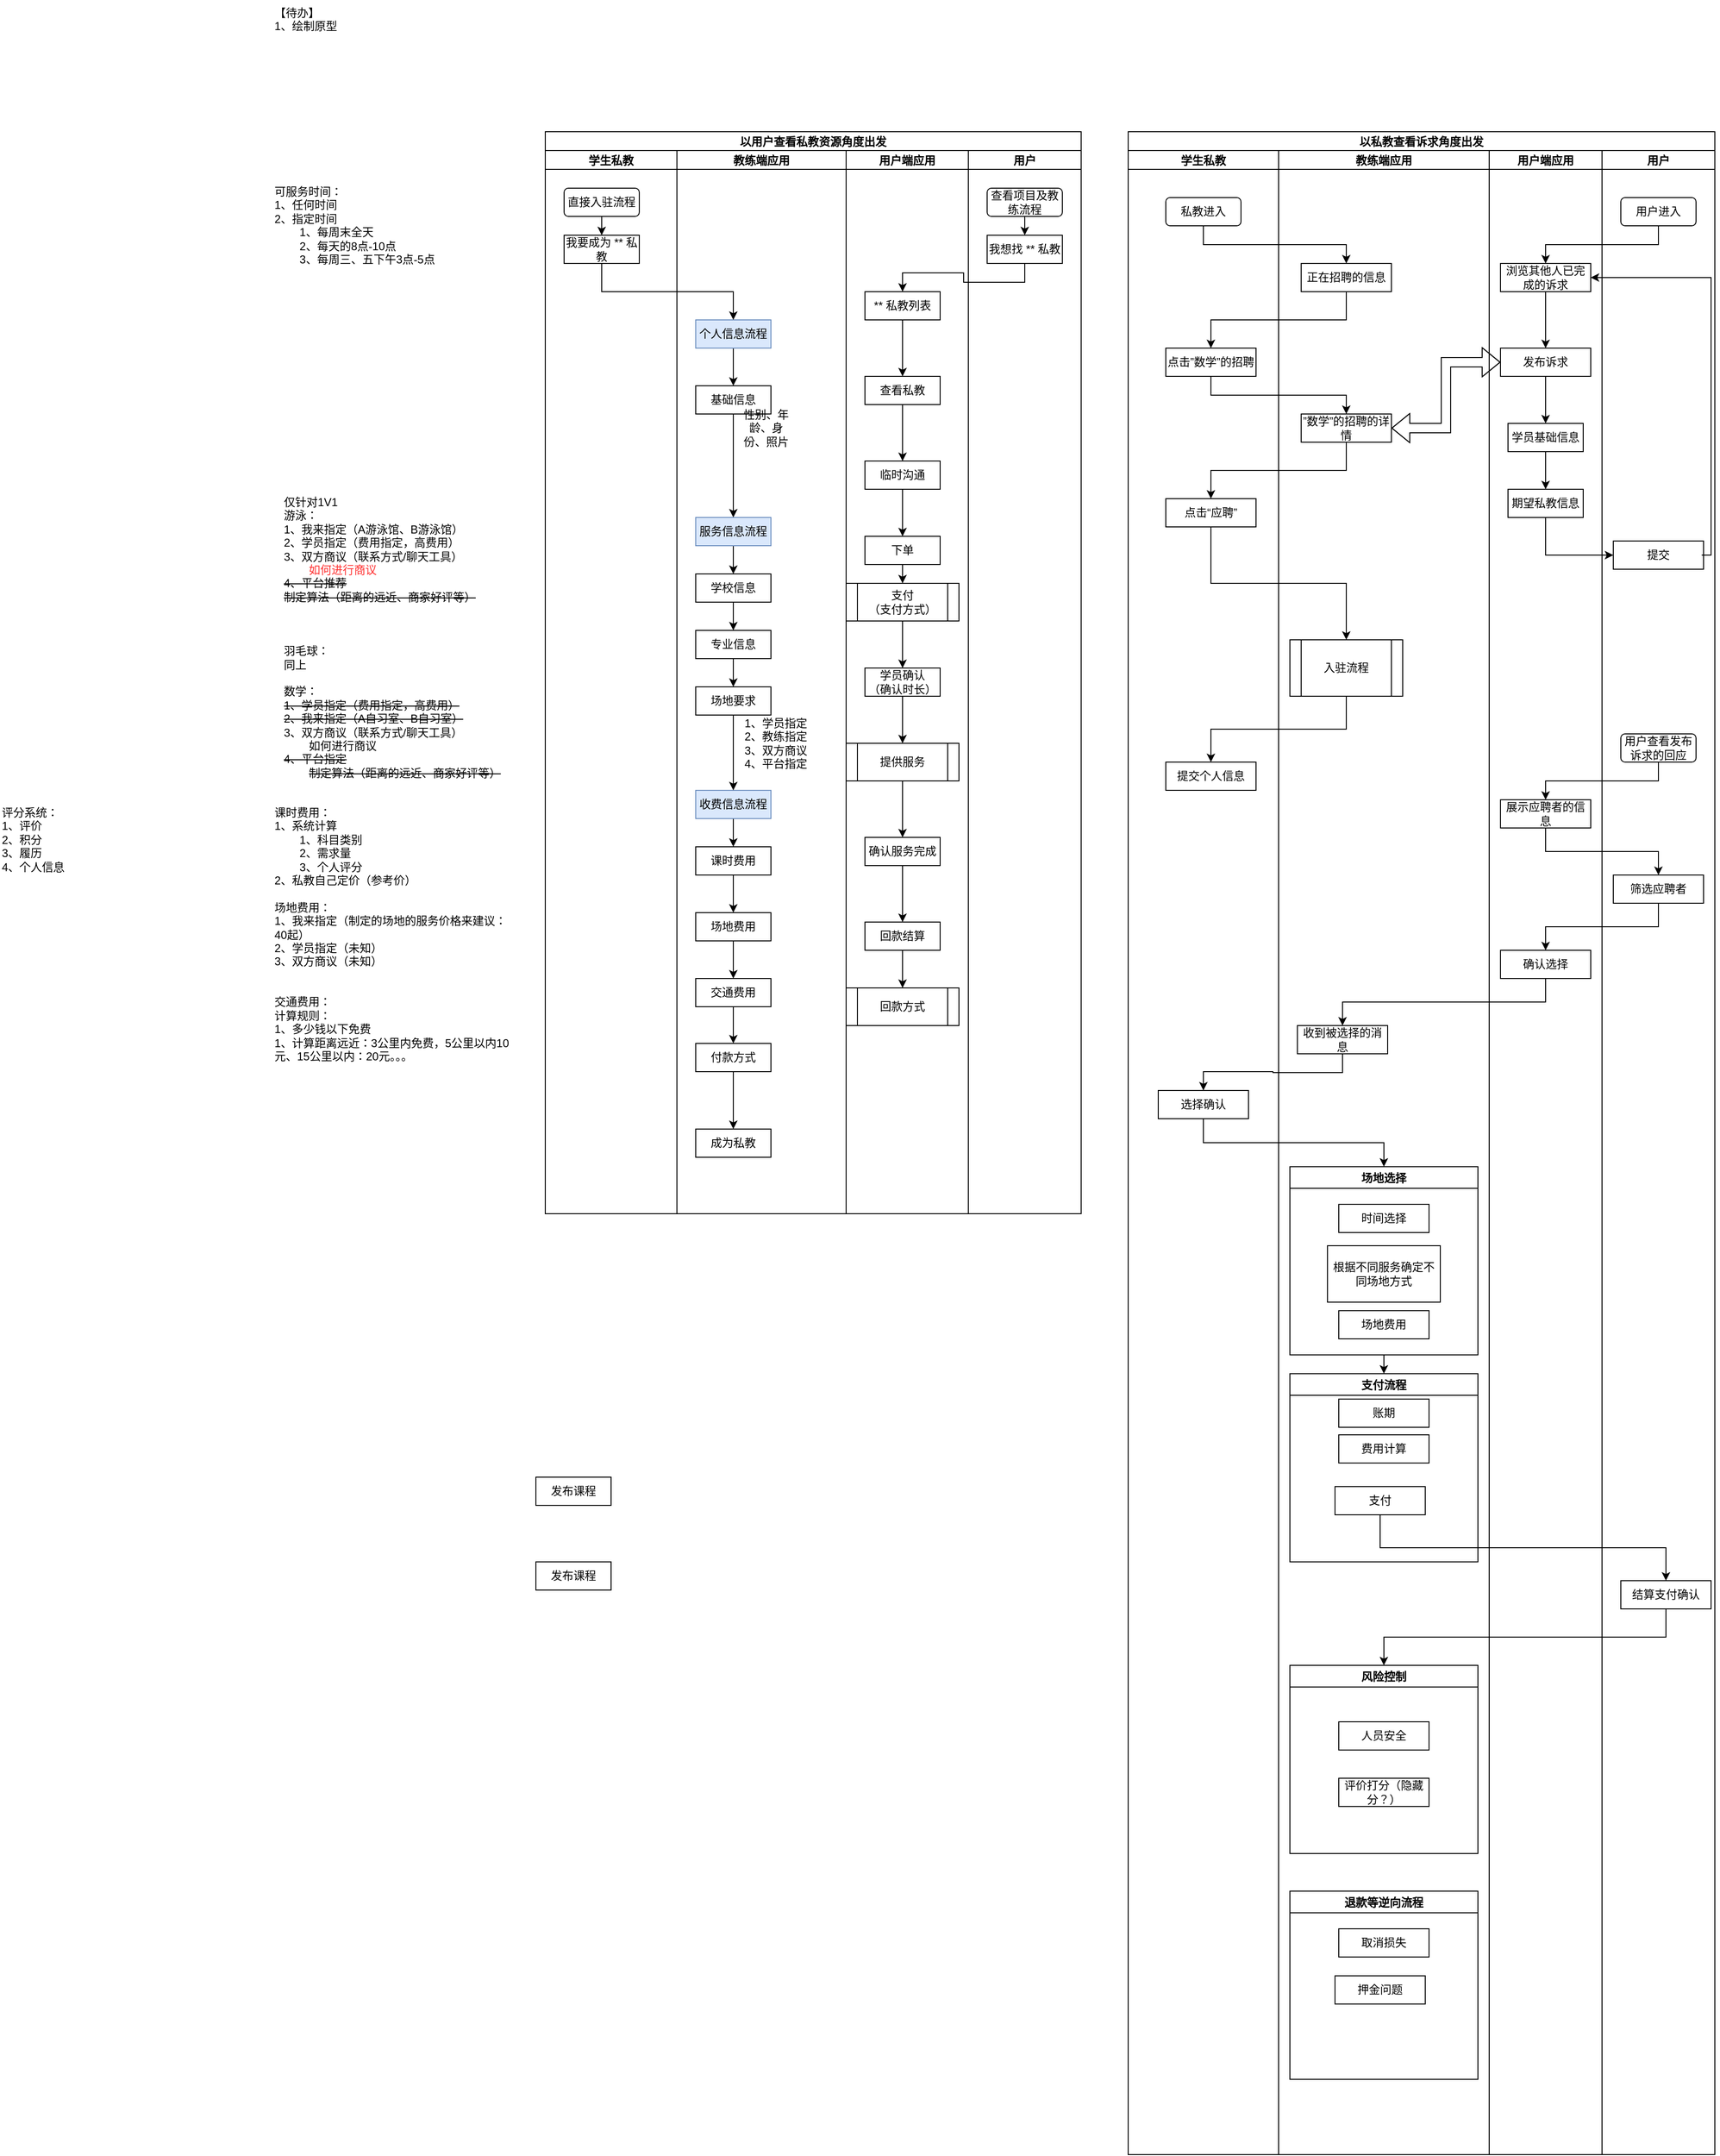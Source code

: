 <mxfile version="15.4.0" type="device"><diagram id="prtHgNgQTEPvFCAcTncT" name="Page-1"><mxGraphModel dx="2630" dy="764" grid="1" gridSize="10" guides="1" tooltips="1" connect="1" arrows="1" fold="1" page="1" pageScale="1" pageWidth="827" pageHeight="1169" math="0" shadow="0"><root><mxCell id="0"/><mxCell id="1" parent="0"/><mxCell id="fsNm3DDwCs6LQV1i3S73-1" value="以私教查看诉求角度出发" style="swimlane;childLayout=stackLayout;resizeParent=1;resizeParentMax=0;startSize=20;" parent="1" vertex="1"><mxGeometry x="30" y="150" width="624" height="2150" as="geometry"/></mxCell><mxCell id="fsNm3DDwCs6LQV1i3S73-2" value="学生私教" style="swimlane;startSize=20;" parent="fsNm3DDwCs6LQV1i3S73-1" vertex="1"><mxGeometry y="20" width="160" height="2130" as="geometry"/></mxCell><mxCell id="fsNm3DDwCs6LQV1i3S73-6" value="私教进入" style="rounded=1;whiteSpace=wrap;html=1;" parent="fsNm3DDwCs6LQV1i3S73-2" vertex="1"><mxGeometry x="40" y="50" width="80" height="30" as="geometry"/></mxCell><mxCell id="fsNm3DDwCs6LQV1i3S73-9" value="点击”数学”的招聘" style="rounded=0;whiteSpace=wrap;html=1;" parent="fsNm3DDwCs6LQV1i3S73-2" vertex="1"><mxGeometry x="40" y="210" width="96" height="30" as="geometry"/></mxCell><mxCell id="fsNm3DDwCs6LQV1i3S73-11" value="点击“应聘”" style="rounded=0;whiteSpace=wrap;html=1;" parent="fsNm3DDwCs6LQV1i3S73-2" vertex="1"><mxGeometry x="40" y="370" width="96" height="30" as="geometry"/></mxCell><mxCell id="fsNm3DDwCs6LQV1i3S73-64" value="选择确认" style="rounded=0;whiteSpace=wrap;html=1;" parent="fsNm3DDwCs6LQV1i3S73-2" vertex="1"><mxGeometry x="32" y="999" width="96" height="30" as="geometry"/></mxCell><mxCell id="fsNm3DDwCs6LQV1i3S73-18" value="提交个人信息" style="rounded=0;whiteSpace=wrap;html=1;" parent="fsNm3DDwCs6LQV1i3S73-2" vertex="1"><mxGeometry x="40" y="650" width="96" height="30" as="geometry"/></mxCell><mxCell id="fsNm3DDwCs6LQV1i3S73-3" value="教练端应用" style="swimlane;startSize=20;" parent="fsNm3DDwCs6LQV1i3S73-1" vertex="1"><mxGeometry x="160" y="20" width="224" height="2130" as="geometry"/></mxCell><mxCell id="fsNm3DDwCs6LQV1i3S73-7" value="正在招聘的信息" style="rounded=0;whiteSpace=wrap;html=1;" parent="fsNm3DDwCs6LQV1i3S73-3" vertex="1"><mxGeometry x="24" y="120" width="96" height="30" as="geometry"/></mxCell><mxCell id="fsNm3DDwCs6LQV1i3S73-10" value="”数学”的招聘的详情" style="rounded=0;whiteSpace=wrap;html=1;" parent="fsNm3DDwCs6LQV1i3S73-3" vertex="1"><mxGeometry x="24" y="280" width="96" height="30" as="geometry"/></mxCell><mxCell id="fsNm3DDwCs6LQV1i3S73-63" value="收到被选择的消息" style="rounded=0;whiteSpace=wrap;html=1;" parent="fsNm3DDwCs6LQV1i3S73-3" vertex="1"><mxGeometry x="20" y="930" width="96" height="30" as="geometry"/></mxCell><mxCell id="fsNm3DDwCs6LQV1i3S73-70" value="场地选择" style="swimlane;" parent="fsNm3DDwCs6LQV1i3S73-3" vertex="1"><mxGeometry x="12" y="1080" width="200" height="200" as="geometry"/></mxCell><mxCell id="fsNm3DDwCs6LQV1i3S73-76" value="根据不同服务确定不同场地方式" style="rounded=0;whiteSpace=wrap;html=1;" parent="fsNm3DDwCs6LQV1i3S73-70" vertex="1"><mxGeometry x="40" y="84" width="120" height="60" as="geometry"/></mxCell><mxCell id="fsNm3DDwCs6LQV1i3S73-73" value="场地费用" style="rounded=0;whiteSpace=wrap;html=1;" parent="fsNm3DDwCs6LQV1i3S73-70" vertex="1"><mxGeometry x="52" y="153" width="96" height="30" as="geometry"/></mxCell><mxCell id="fsNm3DDwCs6LQV1i3S73-78" value="时间选择" style="rounded=0;whiteSpace=wrap;html=1;" parent="fsNm3DDwCs6LQV1i3S73-70" vertex="1"><mxGeometry x="52" y="40" width="96" height="30" as="geometry"/></mxCell><mxCell id="fsNm3DDwCs6LQV1i3S73-72" value="支付流程" style="swimlane;" parent="fsNm3DDwCs6LQV1i3S73-3" vertex="1"><mxGeometry x="12" y="1300" width="200" height="200" as="geometry"/></mxCell><mxCell id="fsNm3DDwCs6LQV1i3S73-74" value="费用计算" style="rounded=0;whiteSpace=wrap;html=1;" parent="fsNm3DDwCs6LQV1i3S73-72" vertex="1"><mxGeometry x="52" y="65" width="96" height="30" as="geometry"/></mxCell><mxCell id="fsNm3DDwCs6LQV1i3S73-75" value="支付" style="rounded=0;whiteSpace=wrap;html=1;" parent="fsNm3DDwCs6LQV1i3S73-72" vertex="1"><mxGeometry x="48" y="120" width="96" height="30" as="geometry"/></mxCell><mxCell id="fsNm3DDwCs6LQV1i3S73-93" value="账期" style="rounded=0;whiteSpace=wrap;html=1;" parent="fsNm3DDwCs6LQV1i3S73-72" vertex="1"><mxGeometry x="52" y="27" width="96" height="30" as="geometry"/></mxCell><mxCell id="fsNm3DDwCs6LQV1i3S73-77" style="edgeStyle=orthogonalEdgeStyle;rounded=0;orthogonalLoop=1;jettySize=auto;html=1;entryX=0.5;entryY=0;entryDx=0;entryDy=0;" parent="fsNm3DDwCs6LQV1i3S73-3" target="fsNm3DDwCs6LQV1i3S73-72" edge="1"><mxGeometry relative="1" as="geometry"><mxPoint x="112" y="1280" as="sourcePoint"/></mxGeometry></mxCell><mxCell id="fsNm3DDwCs6LQV1i3S73-84" value="风险控制" style="swimlane;" parent="fsNm3DDwCs6LQV1i3S73-3" vertex="1"><mxGeometry x="12" y="1610" width="200" height="200" as="geometry"/></mxCell><mxCell id="fsNm3DDwCs6LQV1i3S73-85" value="人员安全" style="rounded=0;whiteSpace=wrap;html=1;" parent="fsNm3DDwCs6LQV1i3S73-84" vertex="1"><mxGeometry x="52" y="60" width="96" height="30" as="geometry"/></mxCell><mxCell id="fsNm3DDwCs6LQV1i3S73-80" value="评价打分（隐藏分？）" style="rounded=0;whiteSpace=wrap;html=1;" parent="fsNm3DDwCs6LQV1i3S73-84" vertex="1"><mxGeometry x="52" y="120" width="96" height="30" as="geometry"/></mxCell><mxCell id="fsNm3DDwCs6LQV1i3S73-87" value="退款等逆向流程" style="swimlane;" parent="fsNm3DDwCs6LQV1i3S73-3" vertex="1"><mxGeometry x="12" y="1850" width="200" height="200" as="geometry"/></mxCell><mxCell id="fsNm3DDwCs6LQV1i3S73-90" value="取消损失" style="rounded=0;whiteSpace=wrap;html=1;" parent="fsNm3DDwCs6LQV1i3S73-87" vertex="1"><mxGeometry x="52" y="40" width="96" height="30" as="geometry"/></mxCell><mxCell id="fsNm3DDwCs6LQV1i3S73-91" value="押金问题" style="rounded=0;whiteSpace=wrap;html=1;" parent="fsNm3DDwCs6LQV1i3S73-87" vertex="1"><mxGeometry x="48" y="90" width="96" height="30" as="geometry"/></mxCell><mxCell id="7OWxMOtbnynMQ3dh2gZX-1" value="入驻流程" style="shape=process;whiteSpace=wrap;html=1;backgroundOutline=1;" parent="fsNm3DDwCs6LQV1i3S73-3" vertex="1"><mxGeometry x="12" y="520" width="120" height="60" as="geometry"/></mxCell><mxCell id="fsNm3DDwCs6LQV1i3S73-4" value="用户端应用" style="swimlane;startSize=20;" parent="fsNm3DDwCs6LQV1i3S73-1" vertex="1"><mxGeometry x="384" y="20" width="120" height="2130" as="geometry"/></mxCell><mxCell id="fsNm3DDwCs6LQV1i3S73-49" style="edgeStyle=orthogonalEdgeStyle;rounded=0;orthogonalLoop=1;jettySize=auto;html=1;exitX=0.5;exitY=1;exitDx=0;exitDy=0;entryX=0.5;entryY=0;entryDx=0;entryDy=0;" parent="fsNm3DDwCs6LQV1i3S73-4" source="fsNm3DDwCs6LQV1i3S73-23" target="fsNm3DDwCs6LQV1i3S73-48" edge="1"><mxGeometry relative="1" as="geometry"/></mxCell><mxCell id="fsNm3DDwCs6LQV1i3S73-23" value="浏览其他人已完成的诉求" style="rounded=0;whiteSpace=wrap;html=1;" parent="fsNm3DDwCs6LQV1i3S73-4" vertex="1"><mxGeometry x="12" y="120" width="96" height="30" as="geometry"/></mxCell><mxCell id="fsNm3DDwCs6LQV1i3S73-51" style="edgeStyle=orthogonalEdgeStyle;rounded=0;orthogonalLoop=1;jettySize=auto;html=1;exitX=0.5;exitY=1;exitDx=0;exitDy=0;entryX=0.5;entryY=0;entryDx=0;entryDy=0;" parent="fsNm3DDwCs6LQV1i3S73-4" source="fsNm3DDwCs6LQV1i3S73-48" edge="1"><mxGeometry relative="1" as="geometry"><mxPoint x="60" y="290" as="targetPoint"/></mxGeometry></mxCell><mxCell id="fsNm3DDwCs6LQV1i3S73-48" value="发布诉求" style="rounded=0;whiteSpace=wrap;html=1;" parent="fsNm3DDwCs6LQV1i3S73-4" vertex="1"><mxGeometry x="12" y="210" width="96" height="30" as="geometry"/></mxCell><mxCell id="fsNm3DDwCs6LQV1i3S73-59" value="展示应聘者的信息" style="rounded=0;whiteSpace=wrap;html=1;" parent="fsNm3DDwCs6LQV1i3S73-4" vertex="1"><mxGeometry x="12" y="690" width="96" height="30" as="geometry"/></mxCell><mxCell id="fsNm3DDwCs6LQV1i3S73-62" value="确认选择" style="rounded=0;whiteSpace=wrap;html=1;" parent="fsNm3DDwCs6LQV1i3S73-4" vertex="1"><mxGeometry x="12" y="850" width="96" height="30" as="geometry"/></mxCell><mxCell id="7OWxMOtbnynMQ3dh2gZX-72" style="edgeStyle=orthogonalEdgeStyle;rounded=0;orthogonalLoop=1;jettySize=auto;html=1;exitX=0.5;exitY=1;exitDx=0;exitDy=0;entryX=0.5;entryY=0;entryDx=0;entryDy=0;" parent="fsNm3DDwCs6LQV1i3S73-4" source="7OWxMOtbnynMQ3dh2gZX-70" target="7OWxMOtbnynMQ3dh2gZX-71" edge="1"><mxGeometry relative="1" as="geometry"/></mxCell><mxCell id="7OWxMOtbnynMQ3dh2gZX-70" value="学员基础信息" style="rounded=0;whiteSpace=wrap;html=1;" parent="fsNm3DDwCs6LQV1i3S73-4" vertex="1"><mxGeometry x="20" y="290" width="80" height="30" as="geometry"/></mxCell><mxCell id="7OWxMOtbnynMQ3dh2gZX-71" value="期望私教信息" style="rounded=0;whiteSpace=wrap;html=1;" parent="fsNm3DDwCs6LQV1i3S73-4" vertex="1"><mxGeometry x="20" y="360" width="80" height="30" as="geometry"/></mxCell><mxCell id="fsNm3DDwCs6LQV1i3S73-5" value="用户" style="swimlane;startSize=20;" parent="fsNm3DDwCs6LQV1i3S73-1" vertex="1"><mxGeometry x="504" y="20" width="120" height="2130" as="geometry"/></mxCell><mxCell id="fsNm3DDwCs6LQV1i3S73-21" value="用户进入" style="rounded=1;whiteSpace=wrap;html=1;" parent="fsNm3DDwCs6LQV1i3S73-5" vertex="1"><mxGeometry x="20" y="50" width="80" height="30" as="geometry"/></mxCell><mxCell id="fsNm3DDwCs6LQV1i3S73-52" value="提交" style="rounded=0;whiteSpace=wrap;html=1;" parent="fsNm3DDwCs6LQV1i3S73-5" vertex="1"><mxGeometry x="12" y="415" width="96" height="30" as="geometry"/></mxCell><mxCell id="fsNm3DDwCs6LQV1i3S73-58" value="用户查看发布诉求的回应" style="rounded=1;whiteSpace=wrap;html=1;" parent="fsNm3DDwCs6LQV1i3S73-5" vertex="1"><mxGeometry x="20" y="620" width="80" height="30" as="geometry"/></mxCell><mxCell id="fsNm3DDwCs6LQV1i3S73-61" value="筛选应聘者" style="rounded=0;whiteSpace=wrap;html=1;" parent="fsNm3DDwCs6LQV1i3S73-5" vertex="1"><mxGeometry x="12" y="770" width="96" height="30" as="geometry"/></mxCell><mxCell id="fsNm3DDwCs6LQV1i3S73-79" value="结算支付确认" style="rounded=0;whiteSpace=wrap;html=1;" parent="fsNm3DDwCs6LQV1i3S73-5" vertex="1"><mxGeometry x="20" y="1520" width="96" height="30" as="geometry"/></mxCell><mxCell id="fsNm3DDwCs6LQV1i3S73-8" style="edgeStyle=orthogonalEdgeStyle;rounded=0;orthogonalLoop=1;jettySize=auto;html=1;exitX=0.5;exitY=1;exitDx=0;exitDy=0;entryX=0.5;entryY=0;entryDx=0;entryDy=0;" parent="fsNm3DDwCs6LQV1i3S73-1" source="fsNm3DDwCs6LQV1i3S73-6" target="fsNm3DDwCs6LQV1i3S73-7" edge="1"><mxGeometry relative="1" as="geometry"/></mxCell><mxCell id="fsNm3DDwCs6LQV1i3S73-12" style="edgeStyle=orthogonalEdgeStyle;rounded=0;orthogonalLoop=1;jettySize=auto;html=1;exitX=0.5;exitY=1;exitDx=0;exitDy=0;" parent="fsNm3DDwCs6LQV1i3S73-1" source="fsNm3DDwCs6LQV1i3S73-7" target="fsNm3DDwCs6LQV1i3S73-9" edge="1"><mxGeometry relative="1" as="geometry"/></mxCell><mxCell id="fsNm3DDwCs6LQV1i3S73-13" style="edgeStyle=orthogonalEdgeStyle;rounded=0;orthogonalLoop=1;jettySize=auto;html=1;exitX=0.5;exitY=1;exitDx=0;exitDy=0;" parent="fsNm3DDwCs6LQV1i3S73-1" source="fsNm3DDwCs6LQV1i3S73-9" target="fsNm3DDwCs6LQV1i3S73-10" edge="1"><mxGeometry relative="1" as="geometry"/></mxCell><mxCell id="fsNm3DDwCs6LQV1i3S73-14" style="edgeStyle=orthogonalEdgeStyle;rounded=0;orthogonalLoop=1;jettySize=auto;html=1;exitX=0.5;exitY=1;exitDx=0;exitDy=0;entryX=0.5;entryY=0;entryDx=0;entryDy=0;" parent="fsNm3DDwCs6LQV1i3S73-1" source="fsNm3DDwCs6LQV1i3S73-10" target="fsNm3DDwCs6LQV1i3S73-11" edge="1"><mxGeometry relative="1" as="geometry"/></mxCell><mxCell id="fsNm3DDwCs6LQV1i3S73-16" style="edgeStyle=orthogonalEdgeStyle;rounded=0;orthogonalLoop=1;jettySize=auto;html=1;exitX=0.5;exitY=1;exitDx=0;exitDy=0;entryX=0.5;entryY=0;entryDx=0;entryDy=0;" parent="fsNm3DDwCs6LQV1i3S73-1" source="fsNm3DDwCs6LQV1i3S73-11" target="7OWxMOtbnynMQ3dh2gZX-1" edge="1"><mxGeometry relative="1" as="geometry"><mxPoint x="228" y="480" as="targetPoint"/></mxGeometry></mxCell><mxCell id="fsNm3DDwCs6LQV1i3S73-24" style="edgeStyle=orthogonalEdgeStyle;rounded=0;orthogonalLoop=1;jettySize=auto;html=1;exitX=0.5;exitY=1;exitDx=0;exitDy=0;" parent="fsNm3DDwCs6LQV1i3S73-1" source="fsNm3DDwCs6LQV1i3S73-21" target="fsNm3DDwCs6LQV1i3S73-23" edge="1"><mxGeometry relative="1" as="geometry"/></mxCell><mxCell id="fsNm3DDwCs6LQV1i3S73-54" style="edgeStyle=orthogonalEdgeStyle;rounded=0;orthogonalLoop=1;jettySize=auto;html=1;entryX=1;entryY=0.5;entryDx=0;entryDy=0;" parent="fsNm3DDwCs6LQV1i3S73-1" target="fsNm3DDwCs6LQV1i3S73-23" edge="1"><mxGeometry relative="1" as="geometry"><mxPoint x="460" y="270" as="targetPoint"/><Array as="points"><mxPoint x="620" y="450"/><mxPoint x="620" y="155"/></Array><mxPoint x="610" y="450" as="sourcePoint"/></mxGeometry></mxCell><mxCell id="fsNm3DDwCs6LQV1i3S73-57" value="" style="shape=flexArrow;endArrow=classic;startArrow=classic;html=1;rounded=0;edgeStyle=orthogonalEdgeStyle;exitX=1;exitY=0.5;exitDx=0;exitDy=0;entryX=0;entryY=0.5;entryDx=0;entryDy=0;" parent="fsNm3DDwCs6LQV1i3S73-1" source="fsNm3DDwCs6LQV1i3S73-10" target="fsNm3DDwCs6LQV1i3S73-48" edge="1"><mxGeometry width="100" height="100" relative="1" as="geometry"><mxPoint x="280" y="360" as="sourcePoint"/><mxPoint x="380" y="260" as="targetPoint"/></mxGeometry></mxCell><mxCell id="fsNm3DDwCs6LQV1i3S73-60" style="edgeStyle=orthogonalEdgeStyle;rounded=0;orthogonalLoop=1;jettySize=auto;html=1;exitX=0.5;exitY=1;exitDx=0;exitDy=0;" parent="fsNm3DDwCs6LQV1i3S73-1" source="fsNm3DDwCs6LQV1i3S73-58" target="fsNm3DDwCs6LQV1i3S73-59" edge="1"><mxGeometry relative="1" as="geometry"/></mxCell><mxCell id="fsNm3DDwCs6LQV1i3S73-65" style="edgeStyle=orthogonalEdgeStyle;rounded=0;orthogonalLoop=1;jettySize=auto;html=1;exitX=0.5;exitY=1;exitDx=0;exitDy=0;" parent="fsNm3DDwCs6LQV1i3S73-1" source="fsNm3DDwCs6LQV1i3S73-61" target="fsNm3DDwCs6LQV1i3S73-62" edge="1"><mxGeometry relative="1" as="geometry"/></mxCell><mxCell id="fsNm3DDwCs6LQV1i3S73-66" style="edgeStyle=orthogonalEdgeStyle;rounded=0;orthogonalLoop=1;jettySize=auto;html=1;exitX=0.5;exitY=1;exitDx=0;exitDy=0;" parent="fsNm3DDwCs6LQV1i3S73-1" source="fsNm3DDwCs6LQV1i3S73-62" target="fsNm3DDwCs6LQV1i3S73-63" edge="1"><mxGeometry relative="1" as="geometry"/></mxCell><mxCell id="fsNm3DDwCs6LQV1i3S73-67" style="edgeStyle=orthogonalEdgeStyle;rounded=0;orthogonalLoop=1;jettySize=auto;html=1;exitX=0.5;exitY=1;exitDx=0;exitDy=0;" parent="fsNm3DDwCs6LQV1i3S73-1" source="fsNm3DDwCs6LQV1i3S73-63" target="fsNm3DDwCs6LQV1i3S73-64" edge="1"><mxGeometry relative="1" as="geometry"/></mxCell><mxCell id="fsNm3DDwCs6LQV1i3S73-68" style="edgeStyle=orthogonalEdgeStyle;rounded=0;orthogonalLoop=1;jettySize=auto;html=1;exitX=0.5;exitY=1;exitDx=0;exitDy=0;" parent="fsNm3DDwCs6LQV1i3S73-1" source="fsNm3DDwCs6LQV1i3S73-59" target="fsNm3DDwCs6LQV1i3S73-61" edge="1"><mxGeometry relative="1" as="geometry"/></mxCell><mxCell id="fsNm3DDwCs6LQV1i3S73-71" style="edgeStyle=orthogonalEdgeStyle;rounded=0;orthogonalLoop=1;jettySize=auto;html=1;exitX=0.5;exitY=1;exitDx=0;exitDy=0;" parent="fsNm3DDwCs6LQV1i3S73-1" source="fsNm3DDwCs6LQV1i3S73-64" target="fsNm3DDwCs6LQV1i3S73-70" edge="1"><mxGeometry relative="1" as="geometry"/></mxCell><mxCell id="fsNm3DDwCs6LQV1i3S73-81" style="edgeStyle=orthogonalEdgeStyle;rounded=0;orthogonalLoop=1;jettySize=auto;html=1;exitX=0.5;exitY=1;exitDx=0;exitDy=0;" parent="fsNm3DDwCs6LQV1i3S73-1" source="fsNm3DDwCs6LQV1i3S73-75" target="fsNm3DDwCs6LQV1i3S73-79" edge="1"><mxGeometry relative="1" as="geometry"/></mxCell><mxCell id="fsNm3DDwCs6LQV1i3S73-82" style="edgeStyle=orthogonalEdgeStyle;rounded=0;orthogonalLoop=1;jettySize=auto;html=1;exitX=0.5;exitY=1;exitDx=0;exitDy=0;entryX=0.5;entryY=0;entryDx=0;entryDy=0;" parent="fsNm3DDwCs6LQV1i3S73-1" source="fsNm3DDwCs6LQV1i3S73-79" target="fsNm3DDwCs6LQV1i3S73-84" edge="1"><mxGeometry relative="1" as="geometry"/></mxCell><mxCell id="7OWxMOtbnynMQ3dh2gZX-2" style="edgeStyle=orthogonalEdgeStyle;rounded=0;orthogonalLoop=1;jettySize=auto;html=1;exitX=0.5;exitY=1;exitDx=0;exitDy=0;" parent="fsNm3DDwCs6LQV1i3S73-1" source="7OWxMOtbnynMQ3dh2gZX-1" target="fsNm3DDwCs6LQV1i3S73-18" edge="1"><mxGeometry relative="1" as="geometry"/></mxCell><mxCell id="7OWxMOtbnynMQ3dh2gZX-73" style="edgeStyle=orthogonalEdgeStyle;rounded=0;orthogonalLoop=1;jettySize=auto;html=1;exitX=0.5;exitY=1;exitDx=0;exitDy=0;entryX=0;entryY=0.5;entryDx=0;entryDy=0;" parent="fsNm3DDwCs6LQV1i3S73-1" source="7OWxMOtbnynMQ3dh2gZX-71" target="fsNm3DDwCs6LQV1i3S73-52" edge="1"><mxGeometry relative="1" as="geometry"/></mxCell><mxCell id="fsNm3DDwCs6LQV1i3S73-102" value="以用户查看私教资源角度出发" style="swimlane;childLayout=stackLayout;resizeParent=1;resizeParentMax=0;startSize=20;" parent="1" vertex="1"><mxGeometry x="-590" y="150" width="570" height="1150" as="geometry"/></mxCell><mxCell id="fsNm3DDwCs6LQV1i3S73-103" value="学生私教" style="swimlane;startSize=20;" parent="fsNm3DDwCs6LQV1i3S73-102" vertex="1"><mxGeometry y="20" width="140" height="1130" as="geometry"><mxRectangle y="20" width="30" height="2140" as="alternateBounds"/></mxGeometry></mxCell><mxCell id="7OWxMOtbnynMQ3dh2gZX-49" style="edgeStyle=orthogonalEdgeStyle;rounded=0;orthogonalLoop=1;jettySize=auto;html=1;exitX=0.5;exitY=1;exitDx=0;exitDy=0;entryX=0.5;entryY=0;entryDx=0;entryDy=0;" parent="fsNm3DDwCs6LQV1i3S73-103" source="fsNm3DDwCs6LQV1i3S73-107" target="7OWxMOtbnynMQ3dh2gZX-4" edge="1"><mxGeometry relative="1" as="geometry"/></mxCell><mxCell id="fsNm3DDwCs6LQV1i3S73-107" value="直接入驻流程" style="rounded=1;whiteSpace=wrap;html=1;" parent="fsNm3DDwCs6LQV1i3S73-103" vertex="1"><mxGeometry x="20" y="40" width="80" height="30" as="geometry"/></mxCell><mxCell id="7OWxMOtbnynMQ3dh2gZX-4" value="我要成为 ** 私教" style="rounded=0;whiteSpace=wrap;html=1;" parent="fsNm3DDwCs6LQV1i3S73-103" vertex="1"><mxGeometry x="20" y="90" width="80" height="30" as="geometry"/></mxCell><mxCell id="fsNm3DDwCs6LQV1i3S73-104" value="教练端应用" style="swimlane;startSize=20;" parent="fsNm3DDwCs6LQV1i3S73-102" vertex="1"><mxGeometry x="140" y="20" width="180" height="1130" as="geometry"><mxRectangle x="140" y="20" width="30" height="2140" as="alternateBounds"/></mxGeometry></mxCell><mxCell id="7OWxMOtbnynMQ3dh2gZX-51" style="edgeStyle=orthogonalEdgeStyle;rounded=0;orthogonalLoop=1;jettySize=auto;html=1;exitX=0.5;exitY=1;exitDx=0;exitDy=0;entryX=0.5;entryY=0;entryDx=0;entryDy=0;" parent="fsNm3DDwCs6LQV1i3S73-104" source="7OWxMOtbnynMQ3dh2gZX-5" target="7OWxMOtbnynMQ3dh2gZX-32" edge="1"><mxGeometry relative="1" as="geometry"/></mxCell><mxCell id="7OWxMOtbnynMQ3dh2gZX-5" value="个人信息流程" style="rounded=0;whiteSpace=wrap;html=1;fillColor=#dae8fc;strokeColor=#6c8ebf;" parent="fsNm3DDwCs6LQV1i3S73-104" vertex="1"><mxGeometry x="20" y="180" width="80" height="30" as="geometry"/></mxCell><mxCell id="7OWxMOtbnynMQ3dh2gZX-57" style="edgeStyle=orthogonalEdgeStyle;rounded=0;orthogonalLoop=1;jettySize=auto;html=1;exitX=0.5;exitY=1;exitDx=0;exitDy=0;" parent="fsNm3DDwCs6LQV1i3S73-104" source="7OWxMOtbnynMQ3dh2gZX-7" target="7OWxMOtbnynMQ3dh2gZX-41" edge="1"><mxGeometry relative="1" as="geometry"/></mxCell><mxCell id="7OWxMOtbnynMQ3dh2gZX-7" value="收费信息流程" style="rounded=0;whiteSpace=wrap;html=1;fillColor=#dae8fc;strokeColor=#6c8ebf;" parent="fsNm3DDwCs6LQV1i3S73-104" vertex="1"><mxGeometry x="20" y="680" width="80" height="30" as="geometry"/></mxCell><mxCell id="7OWxMOtbnynMQ3dh2gZX-52" style="edgeStyle=orthogonalEdgeStyle;rounded=0;orthogonalLoop=1;jettySize=auto;html=1;exitX=0.5;exitY=1;exitDx=0;exitDy=0;" parent="fsNm3DDwCs6LQV1i3S73-104" source="7OWxMOtbnynMQ3dh2gZX-32" target="7OWxMOtbnynMQ3dh2gZX-35" edge="1"><mxGeometry relative="1" as="geometry"/></mxCell><mxCell id="7OWxMOtbnynMQ3dh2gZX-32" value="基础信息" style="rounded=0;whiteSpace=wrap;html=1;" parent="fsNm3DDwCs6LQV1i3S73-104" vertex="1"><mxGeometry x="20" y="250" width="80" height="30" as="geometry"/></mxCell><mxCell id="7OWxMOtbnynMQ3dh2gZX-53" value="" style="edgeStyle=orthogonalEdgeStyle;rounded=0;orthogonalLoop=1;jettySize=auto;html=1;entryX=0.5;entryY=0;entryDx=0;entryDy=0;" parent="fsNm3DDwCs6LQV1i3S73-104" source="7OWxMOtbnynMQ3dh2gZX-35" target="7OWxMOtbnynMQ3dh2gZX-36" edge="1"><mxGeometry relative="1" as="geometry"/></mxCell><mxCell id="7OWxMOtbnynMQ3dh2gZX-35" value="服务信息流程" style="rounded=0;whiteSpace=wrap;html=1;fillColor=#dae8fc;strokeColor=#6c8ebf;" parent="fsNm3DDwCs6LQV1i3S73-104" vertex="1"><mxGeometry x="20" y="390" width="80" height="30" as="geometry"/></mxCell><mxCell id="7OWxMOtbnynMQ3dh2gZX-54" style="edgeStyle=orthogonalEdgeStyle;rounded=0;orthogonalLoop=1;jettySize=auto;html=1;exitX=0.5;exitY=1;exitDx=0;exitDy=0;entryX=0.5;entryY=0;entryDx=0;entryDy=0;" parent="fsNm3DDwCs6LQV1i3S73-104" source="7OWxMOtbnynMQ3dh2gZX-36" target="7OWxMOtbnynMQ3dh2gZX-37" edge="1"><mxGeometry relative="1" as="geometry"/></mxCell><mxCell id="7OWxMOtbnynMQ3dh2gZX-36" value="学校信息" style="rounded=0;whiteSpace=wrap;html=1;" parent="fsNm3DDwCs6LQV1i3S73-104" vertex="1"><mxGeometry x="20" y="450" width="80" height="30" as="geometry"/></mxCell><mxCell id="7OWxMOtbnynMQ3dh2gZX-55" style="edgeStyle=orthogonalEdgeStyle;rounded=0;orthogonalLoop=1;jettySize=auto;html=1;exitX=0.5;exitY=1;exitDx=0;exitDy=0;" parent="fsNm3DDwCs6LQV1i3S73-104" source="7OWxMOtbnynMQ3dh2gZX-37" target="7OWxMOtbnynMQ3dh2gZX-38" edge="1"><mxGeometry relative="1" as="geometry"/></mxCell><mxCell id="7OWxMOtbnynMQ3dh2gZX-37" value="专业信息" style="rounded=0;whiteSpace=wrap;html=1;" parent="fsNm3DDwCs6LQV1i3S73-104" vertex="1"><mxGeometry x="20" y="510" width="80" height="30" as="geometry"/></mxCell><mxCell id="7OWxMOtbnynMQ3dh2gZX-56" style="edgeStyle=orthogonalEdgeStyle;rounded=0;orthogonalLoop=1;jettySize=auto;html=1;exitX=0.5;exitY=1;exitDx=0;exitDy=0;" parent="fsNm3DDwCs6LQV1i3S73-104" source="7OWxMOtbnynMQ3dh2gZX-38" target="7OWxMOtbnynMQ3dh2gZX-7" edge="1"><mxGeometry relative="1" as="geometry"/></mxCell><mxCell id="7OWxMOtbnynMQ3dh2gZX-38" value="场地要求" style="rounded=0;whiteSpace=wrap;html=1;" parent="fsNm3DDwCs6LQV1i3S73-104" vertex="1"><mxGeometry x="20" y="570" width="80" height="30" as="geometry"/></mxCell><mxCell id="7OWxMOtbnynMQ3dh2gZX-39" value="性别、年龄、身份、照片" style="text;html=1;strokeColor=none;fillColor=none;align=center;verticalAlign=middle;whiteSpace=wrap;rounded=0;" parent="fsNm3DDwCs6LQV1i3S73-104" vertex="1"><mxGeometry x="65" y="280" width="60" height="30" as="geometry"/></mxCell><mxCell id="7OWxMOtbnynMQ3dh2gZX-40" value="1、学员指定&lt;br&gt;2、教练指定&lt;br&gt;3、双方商议&lt;br&gt;4、平台指定" style="text;html=1;strokeColor=none;fillColor=none;align=left;verticalAlign=middle;whiteSpace=wrap;rounded=0;" parent="fsNm3DDwCs6LQV1i3S73-104" vertex="1"><mxGeometry x="70" y="600" width="90" height="60" as="geometry"/></mxCell><mxCell id="7OWxMOtbnynMQ3dh2gZX-58" style="edgeStyle=orthogonalEdgeStyle;rounded=0;orthogonalLoop=1;jettySize=auto;html=1;exitX=0.5;exitY=1;exitDx=0;exitDy=0;" parent="fsNm3DDwCs6LQV1i3S73-104" source="7OWxMOtbnynMQ3dh2gZX-41" target="7OWxMOtbnynMQ3dh2gZX-43" edge="1"><mxGeometry relative="1" as="geometry"/></mxCell><mxCell id="7OWxMOtbnynMQ3dh2gZX-41" value="课时费用" style="rounded=0;whiteSpace=wrap;html=1;" parent="fsNm3DDwCs6LQV1i3S73-104" vertex="1"><mxGeometry x="20" y="740" width="80" height="30" as="geometry"/></mxCell><mxCell id="7OWxMOtbnynMQ3dh2gZX-59" style="edgeStyle=orthogonalEdgeStyle;rounded=0;orthogonalLoop=1;jettySize=auto;html=1;exitX=0.5;exitY=1;exitDx=0;exitDy=0;entryX=0.5;entryY=0;entryDx=0;entryDy=0;" parent="fsNm3DDwCs6LQV1i3S73-104" source="7OWxMOtbnynMQ3dh2gZX-43" target="7OWxMOtbnynMQ3dh2gZX-44" edge="1"><mxGeometry relative="1" as="geometry"/></mxCell><mxCell id="7OWxMOtbnynMQ3dh2gZX-43" value="场地费用" style="rounded=0;whiteSpace=wrap;html=1;" parent="fsNm3DDwCs6LQV1i3S73-104" vertex="1"><mxGeometry x="20" y="810" width="80" height="30" as="geometry"/></mxCell><mxCell id="7OWxMOtbnynMQ3dh2gZX-60" style="edgeStyle=orthogonalEdgeStyle;rounded=0;orthogonalLoop=1;jettySize=auto;html=1;exitX=0.5;exitY=1;exitDx=0;exitDy=0;" parent="fsNm3DDwCs6LQV1i3S73-104" source="7OWxMOtbnynMQ3dh2gZX-44" target="7OWxMOtbnynMQ3dh2gZX-45" edge="1"><mxGeometry relative="1" as="geometry"/></mxCell><mxCell id="7OWxMOtbnynMQ3dh2gZX-44" value="交通费用" style="rounded=0;whiteSpace=wrap;html=1;" parent="fsNm3DDwCs6LQV1i3S73-104" vertex="1"><mxGeometry x="20" y="880" width="80" height="30" as="geometry"/></mxCell><mxCell id="7OWxMOtbnynMQ3dh2gZX-61" style="edgeStyle=orthogonalEdgeStyle;rounded=0;orthogonalLoop=1;jettySize=auto;html=1;exitX=0.5;exitY=1;exitDx=0;exitDy=0;entryX=0.5;entryY=0;entryDx=0;entryDy=0;" parent="fsNm3DDwCs6LQV1i3S73-104" source="7OWxMOtbnynMQ3dh2gZX-45" target="7OWxMOtbnynMQ3dh2gZX-48" edge="1"><mxGeometry relative="1" as="geometry"/></mxCell><mxCell id="7OWxMOtbnynMQ3dh2gZX-45" value="付款方式" style="rounded=0;whiteSpace=wrap;html=1;" parent="fsNm3DDwCs6LQV1i3S73-104" vertex="1"><mxGeometry x="20" y="949" width="80" height="30" as="geometry"/></mxCell><mxCell id="7OWxMOtbnynMQ3dh2gZX-48" value="成为私教" style="rounded=0;whiteSpace=wrap;html=1;" parent="fsNm3DDwCs6LQV1i3S73-104" vertex="1"><mxGeometry x="20" y="1040" width="80" height="30" as="geometry"/></mxCell><mxCell id="fsNm3DDwCs6LQV1i3S73-105" value="用户端应用" style="swimlane;startSize=20;" parent="fsNm3DDwCs6LQV1i3S73-102" vertex="1"><mxGeometry x="320" y="20" width="130" height="1130" as="geometry"/></mxCell><mxCell id="ysVJOIMbIdCJ2GcnjjWU-4" style="edgeStyle=orthogonalEdgeStyle;rounded=0;orthogonalLoop=1;jettySize=auto;html=1;exitX=0.5;exitY=1;exitDx=0;exitDy=0;entryX=0.5;entryY=0;entryDx=0;entryDy=0;" parent="fsNm3DDwCs6LQV1i3S73-105" source="7OWxMOtbnynMQ3dh2gZX-74" target="7OWxMOtbnynMQ3dh2gZX-75" edge="1"><mxGeometry relative="1" as="geometry"/></mxCell><mxCell id="7OWxMOtbnynMQ3dh2gZX-74" value="** 私教列表" style="rounded=0;whiteSpace=wrap;html=1;" parent="fsNm3DDwCs6LQV1i3S73-105" vertex="1"><mxGeometry x="20" y="150" width="80" height="30" as="geometry"/></mxCell><mxCell id="ysVJOIMbIdCJ2GcnjjWU-5" style="edgeStyle=orthogonalEdgeStyle;rounded=0;orthogonalLoop=1;jettySize=auto;html=1;exitX=0.5;exitY=1;exitDx=0;exitDy=0;" parent="fsNm3DDwCs6LQV1i3S73-105" source="7OWxMOtbnynMQ3dh2gZX-75" target="7OWxMOtbnynMQ3dh2gZX-76" edge="1"><mxGeometry relative="1" as="geometry"/></mxCell><mxCell id="7OWxMOtbnynMQ3dh2gZX-75" value="查看私教" style="rounded=0;whiteSpace=wrap;html=1;" parent="fsNm3DDwCs6LQV1i3S73-105" vertex="1"><mxGeometry x="20" y="240" width="80" height="30" as="geometry"/></mxCell><mxCell id="ysVJOIMbIdCJ2GcnjjWU-7" style="edgeStyle=orthogonalEdgeStyle;rounded=0;orthogonalLoop=1;jettySize=auto;html=1;exitX=0.5;exitY=1;exitDx=0;exitDy=0;entryX=0.5;entryY=0;entryDx=0;entryDy=0;" parent="fsNm3DDwCs6LQV1i3S73-105" source="7OWxMOtbnynMQ3dh2gZX-76" target="ysVJOIMbIdCJ2GcnjjWU-6" edge="1"><mxGeometry relative="1" as="geometry"/></mxCell><mxCell id="7OWxMOtbnynMQ3dh2gZX-76" value="临时沟通" style="rounded=0;whiteSpace=wrap;html=1;" parent="fsNm3DDwCs6LQV1i3S73-105" vertex="1"><mxGeometry x="20" y="330" width="80" height="30" as="geometry"/></mxCell><mxCell id="ysVJOIMbIdCJ2GcnjjWU-28" style="edgeStyle=orthogonalEdgeStyle;rounded=0;orthogonalLoop=1;jettySize=auto;html=1;exitX=0.5;exitY=1;exitDx=0;exitDy=0;entryX=0.5;entryY=0;entryDx=0;entryDy=0;" parent="fsNm3DDwCs6LQV1i3S73-105" source="ysVJOIMbIdCJ2GcnjjWU-6" target="ysVJOIMbIdCJ2GcnjjWU-27" edge="1"><mxGeometry relative="1" as="geometry"/></mxCell><mxCell id="ysVJOIMbIdCJ2GcnjjWU-6" value="下单" style="rounded=0;whiteSpace=wrap;html=1;" parent="fsNm3DDwCs6LQV1i3S73-105" vertex="1"><mxGeometry x="20" y="410" width="80" height="30" as="geometry"/></mxCell><mxCell id="ysVJOIMbIdCJ2GcnjjWU-22" style="edgeStyle=orthogonalEdgeStyle;rounded=0;orthogonalLoop=1;jettySize=auto;html=1;exitX=0.5;exitY=1;exitDx=0;exitDy=0;" parent="fsNm3DDwCs6LQV1i3S73-105" source="ysVJOIMbIdCJ2GcnjjWU-19" target="ysVJOIMbIdCJ2GcnjjWU-21" edge="1"><mxGeometry relative="1" as="geometry"/></mxCell><mxCell id="ysVJOIMbIdCJ2GcnjjWU-19" value="学员确认&lt;br&gt;（确认时长）" style="rounded=0;whiteSpace=wrap;html=1;" parent="fsNm3DDwCs6LQV1i3S73-105" vertex="1"><mxGeometry x="20" y="550" width="80" height="30" as="geometry"/></mxCell><mxCell id="ysVJOIMbIdCJ2GcnjjWU-24" style="edgeStyle=orthogonalEdgeStyle;rounded=0;orthogonalLoop=1;jettySize=auto;html=1;exitX=0.5;exitY=1;exitDx=0;exitDy=0;entryX=0.5;entryY=0;entryDx=0;entryDy=0;" parent="fsNm3DDwCs6LQV1i3S73-105" source="ysVJOIMbIdCJ2GcnjjWU-21" target="ysVJOIMbIdCJ2GcnjjWU-23" edge="1"><mxGeometry relative="1" as="geometry"/></mxCell><mxCell id="ysVJOIMbIdCJ2GcnjjWU-21" value="提供服务" style="shape=process;whiteSpace=wrap;html=1;backgroundOutline=1;" parent="fsNm3DDwCs6LQV1i3S73-105" vertex="1"><mxGeometry y="630" width="120" height="40" as="geometry"/></mxCell><mxCell id="ysVJOIMbIdCJ2GcnjjWU-26" style="edgeStyle=orthogonalEdgeStyle;rounded=0;orthogonalLoop=1;jettySize=auto;html=1;exitX=0.5;exitY=1;exitDx=0;exitDy=0;" parent="fsNm3DDwCs6LQV1i3S73-105" source="ysVJOIMbIdCJ2GcnjjWU-23" target="ysVJOIMbIdCJ2GcnjjWU-25" edge="1"><mxGeometry relative="1" as="geometry"/></mxCell><mxCell id="ysVJOIMbIdCJ2GcnjjWU-23" value="确认服务完成" style="rounded=0;whiteSpace=wrap;html=1;" parent="fsNm3DDwCs6LQV1i3S73-105" vertex="1"><mxGeometry x="20" y="730" width="80" height="30" as="geometry"/></mxCell><mxCell id="ysVJOIMbIdCJ2GcnjjWU-31" style="edgeStyle=orthogonalEdgeStyle;rounded=0;orthogonalLoop=1;jettySize=auto;html=1;exitX=0.5;exitY=1;exitDx=0;exitDy=0;" parent="fsNm3DDwCs6LQV1i3S73-105" source="ysVJOIMbIdCJ2GcnjjWU-25" target="ysVJOIMbIdCJ2GcnjjWU-30" edge="1"><mxGeometry relative="1" as="geometry"/></mxCell><mxCell id="ysVJOIMbIdCJ2GcnjjWU-25" value="回款结算" style="rounded=0;whiteSpace=wrap;html=1;" parent="fsNm3DDwCs6LQV1i3S73-105" vertex="1"><mxGeometry x="20" y="820" width="80" height="30" as="geometry"/></mxCell><mxCell id="ysVJOIMbIdCJ2GcnjjWU-29" style="edgeStyle=orthogonalEdgeStyle;rounded=0;orthogonalLoop=1;jettySize=auto;html=1;exitX=0.5;exitY=1;exitDx=0;exitDy=0;" parent="fsNm3DDwCs6LQV1i3S73-105" source="ysVJOIMbIdCJ2GcnjjWU-27" target="ysVJOIMbIdCJ2GcnjjWU-19" edge="1"><mxGeometry relative="1" as="geometry"/></mxCell><mxCell id="ysVJOIMbIdCJ2GcnjjWU-27" value="支付&lt;br&gt;（支付方式）" style="shape=process;whiteSpace=wrap;html=1;backgroundOutline=1;" parent="fsNm3DDwCs6LQV1i3S73-105" vertex="1"><mxGeometry y="460" width="120" height="40" as="geometry"/></mxCell><mxCell id="ysVJOIMbIdCJ2GcnjjWU-30" value="回款方式" style="shape=process;whiteSpace=wrap;html=1;backgroundOutline=1;" parent="fsNm3DDwCs6LQV1i3S73-105" vertex="1"><mxGeometry y="890" width="120" height="40" as="geometry"/></mxCell><mxCell id="fsNm3DDwCs6LQV1i3S73-106" value="用户" style="swimlane;startSize=20;" parent="fsNm3DDwCs6LQV1i3S73-102" vertex="1"><mxGeometry x="450" y="20" width="120" height="1130" as="geometry"/></mxCell><mxCell id="ysVJOIMbIdCJ2GcnjjWU-33" style="edgeStyle=orthogonalEdgeStyle;rounded=0;orthogonalLoop=1;jettySize=auto;html=1;exitX=0.5;exitY=1;exitDx=0;exitDy=0;entryX=0.5;entryY=0;entryDx=0;entryDy=0;" parent="fsNm3DDwCs6LQV1i3S73-106" source="fsNm3DDwCs6LQV1i3S73-108" target="7OWxMOtbnynMQ3dh2gZX-28" edge="1"><mxGeometry relative="1" as="geometry"/></mxCell><mxCell id="fsNm3DDwCs6LQV1i3S73-108" value="查看项目及教练流程" style="rounded=1;whiteSpace=wrap;html=1;" parent="fsNm3DDwCs6LQV1i3S73-106" vertex="1"><mxGeometry x="20" y="40" width="80" height="30" as="geometry"/></mxCell><mxCell id="7OWxMOtbnynMQ3dh2gZX-28" value="我想找 ** 私教" style="rounded=0;whiteSpace=wrap;html=1;" parent="fsNm3DDwCs6LQV1i3S73-106" vertex="1"><mxGeometry x="20" y="90" width="80" height="30" as="geometry"/></mxCell><mxCell id="7OWxMOtbnynMQ3dh2gZX-50" style="edgeStyle=orthogonalEdgeStyle;rounded=0;orthogonalLoop=1;jettySize=auto;html=1;exitX=0.5;exitY=1;exitDx=0;exitDy=0;entryX=0.5;entryY=0;entryDx=0;entryDy=0;" parent="fsNm3DDwCs6LQV1i3S73-102" source="7OWxMOtbnynMQ3dh2gZX-4" target="7OWxMOtbnynMQ3dh2gZX-5" edge="1"><mxGeometry relative="1" as="geometry"/></mxCell><mxCell id="ysVJOIMbIdCJ2GcnjjWU-32" style="edgeStyle=orthogonalEdgeStyle;rounded=0;orthogonalLoop=1;jettySize=auto;html=1;exitX=0.5;exitY=1;exitDx=0;exitDy=0;" parent="fsNm3DDwCs6LQV1i3S73-102" source="7OWxMOtbnynMQ3dh2gZX-28" target="7OWxMOtbnynMQ3dh2gZX-74" edge="1"><mxGeometry relative="1" as="geometry"/></mxCell><mxCell id="ysVJOIMbIdCJ2GcnjjWU-1" value="仅针对1V1&lt;br&gt;游泳：&lt;br&gt;1、我来指定（A游泳馆、B游泳馆）&lt;br&gt;2、学员指定（费用指定，高费用）&lt;br&gt;3、双方商议（联系方式/聊天工具）&lt;br&gt;&#9;&lt;span style=&quot;white-space: pre&quot;&gt;&#9;&lt;/span&gt;&lt;font color=&quot;#ff3030&quot;&gt;如何进行商议&lt;/font&gt;&lt;br&gt;&lt;strike&gt;4、平台推荐&lt;br&gt;&#9;制定算法（距离的远近、商家好评等）&lt;/strike&gt;&lt;br&gt;&lt;br&gt;&lt;br&gt;&lt;br&gt;羽毛球：&lt;br&gt;同上&lt;br&gt;&lt;br&gt;数学：&lt;br&gt;&lt;strike&gt;1、学员指定（费用指定，高费用）&lt;/strike&gt;&lt;br&gt;&lt;strike&gt;2、我来指定（A自习室、B自习室）&lt;/strike&gt;&lt;br&gt;3、双方商议（联系方式/聊天工具）&lt;br&gt;&lt;span&gt;&#9;&lt;/span&gt;&lt;span style=&quot;white-space: pre&quot;&gt;&#9;&lt;/span&gt;如何进行商议&lt;br&gt;&lt;strike&gt;4、平台指定&lt;br&gt;&lt;span&gt;&#9;&lt;/span&gt;&lt;span style=&quot;white-space: pre&quot;&gt;&#9;&lt;/span&gt;制定算法（距离的远近、商家好评等）&lt;/strike&gt;" style="text;html=1;strokeColor=none;fillColor=none;align=left;verticalAlign=top;whiteSpace=wrap;rounded=0;" parent="1" vertex="1"><mxGeometry x="-870" y="530" width="260" height="320" as="geometry"/></mxCell><mxCell id="ysVJOIMbIdCJ2GcnjjWU-2" value="课时费用：&lt;br&gt;1、系统计算&lt;br&gt;&lt;span style=&quot;white-space: pre&quot;&gt;&#9;&lt;/span&gt;1、科目类别&lt;br&gt;&lt;span style=&quot;white-space: pre&quot;&gt;&#9;&lt;/span&gt;2、需求量&lt;br&gt;&lt;span style=&quot;white-space: pre&quot;&gt;&#9;&lt;/span&gt;3、个人评分&lt;br&gt;2、私教自己定价（参考价）&lt;br&gt;&lt;br&gt;场地费用：&lt;br&gt;1、我来指定（制定的场地的服务价格来建议：40起）&lt;br&gt;2、学员指定（未知）&lt;br&gt;3、双方商议（未知）&lt;br&gt;&lt;br&gt;&lt;br&gt;交通费用：&lt;br&gt;计算规则：&lt;br&gt;1、多少钱以下免费&lt;br&gt;1、计算距离远近：3公里内免费，5公里以内10元、15公里以内：20元。。。" style="text;html=1;strokeColor=none;fillColor=none;align=left;verticalAlign=top;whiteSpace=wrap;rounded=0;" parent="1" vertex="1"><mxGeometry x="-880" y="860" width="260" height="320" as="geometry"/></mxCell><mxCell id="ysVJOIMbIdCJ2GcnjjWU-3" value="评分系统：&lt;br&gt;1、评价&lt;br&gt;2、积分&lt;br&gt;3、履历&lt;br&gt;4、个人信息" style="text;html=1;strokeColor=none;fillColor=none;align=left;verticalAlign=top;whiteSpace=wrap;rounded=0;" parent="1" vertex="1"><mxGeometry x="-1170" y="860" width="260" height="320" as="geometry"/></mxCell><mxCell id="ysVJOIMbIdCJ2GcnjjWU-10" value="可服务时间：&lt;br&gt;1、任何时间&lt;br&gt;2、指定时间&lt;br&gt;&lt;span style=&quot;white-space: pre&quot;&gt;&#9;&lt;/span&gt;1、每周末全天&lt;br&gt;&lt;span style=&quot;white-space: pre&quot;&gt;&#9;&lt;/span&gt;2、每天的8点-10点&lt;br&gt;&lt;span style=&quot;white-space: pre&quot;&gt;&#9;&lt;/span&gt;3、每周三、五下午3点-5点&lt;br&gt;&lt;span style=&quot;white-space: pre&quot;&gt;&#9;&lt;/span&gt;" style="text;html=1;strokeColor=none;fillColor=none;align=left;verticalAlign=top;whiteSpace=wrap;rounded=0;" parent="1" vertex="1"><mxGeometry x="-880" y="200" width="260" height="320" as="geometry"/></mxCell><mxCell id="ysVJOIMbIdCJ2GcnjjWU-34" value="【待办】&lt;br&gt;1、绘制原型" style="text;html=1;strokeColor=none;fillColor=none;align=left;verticalAlign=top;whiteSpace=wrap;rounded=0;" parent="1" vertex="1"><mxGeometry x="-880" y="10" width="260" height="160" as="geometry"/></mxCell><mxCell id="enq2m_etNapLIf-IlX-D-1" value="发布课程" style="rounded=0;whiteSpace=wrap;html=1;" vertex="1" parent="1"><mxGeometry x="-600" y="1580" width="80" height="30" as="geometry"/></mxCell><mxCell id="enq2m_etNapLIf-IlX-D-2" value="发布课程" style="rounded=0;whiteSpace=wrap;html=1;" vertex="1" parent="1"><mxGeometry x="-600" y="1670" width="80" height="30" as="geometry"/></mxCell></root></mxGraphModel></diagram></mxfile>